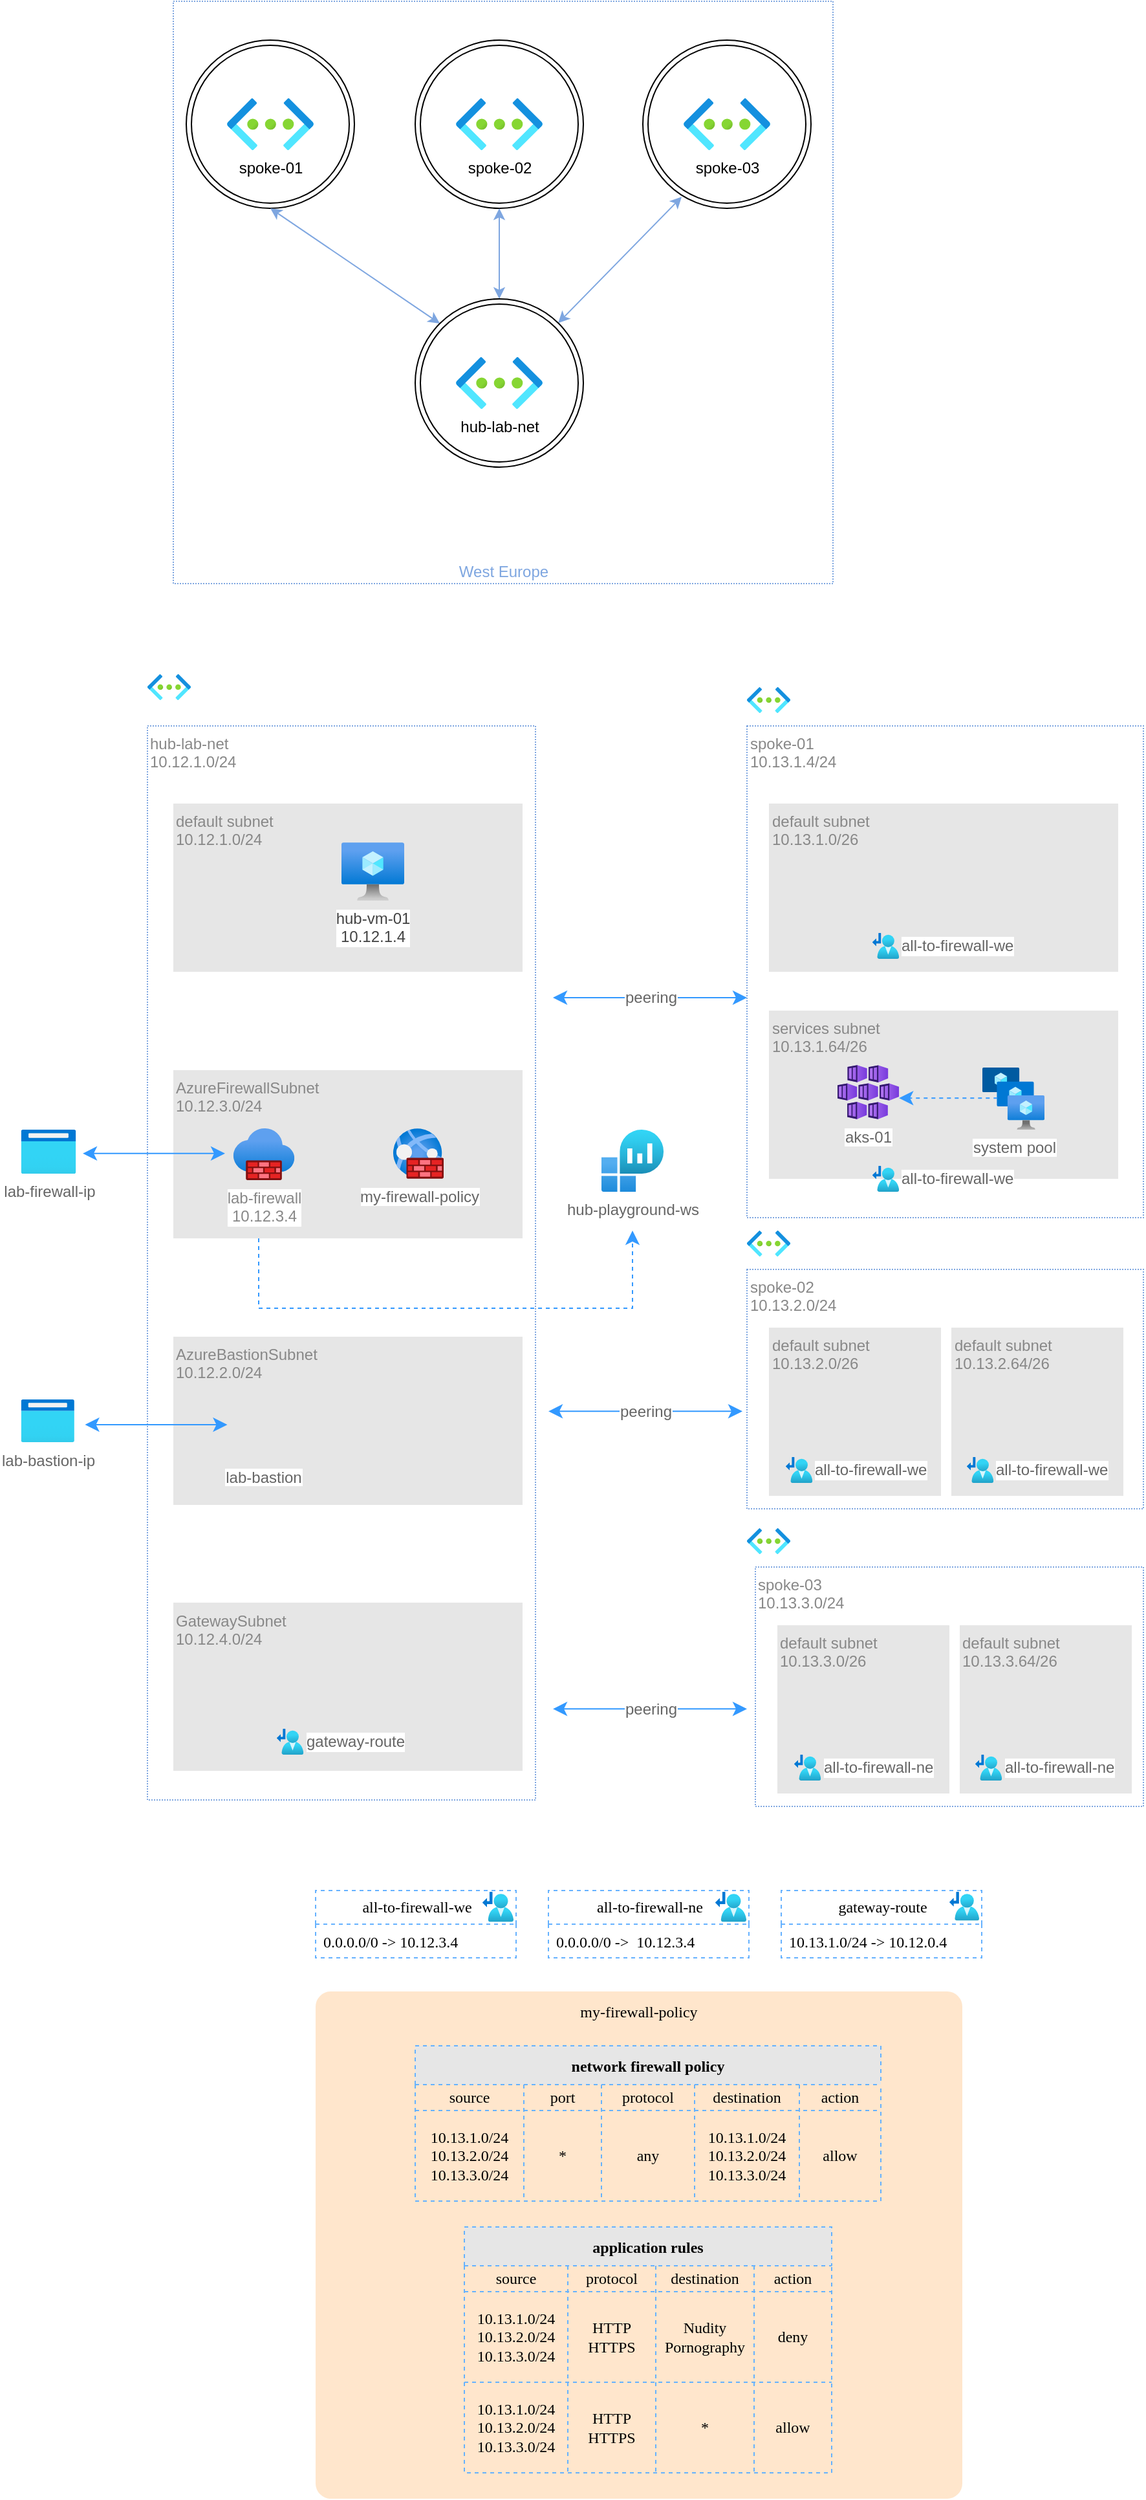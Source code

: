 <mxfile version="21.3.7" type="device">
  <diagram name="Page-1" id="FFA9UxrkgAWa3RQxIZZn">
    <mxGraphModel dx="2400" dy="1232" grid="1" gridSize="10" guides="1" tooltips="1" connect="1" arrows="1" fold="1" page="1" pageScale="1" pageWidth="850" pageHeight="1100" math="0" shadow="0">
      <root>
        <mxCell id="0" />
        <mxCell id="1" parent="0" />
        <mxCell id="eTU5ktOCDEg_4VgvNUPq-138" value="my-firewall-policy" style="shape=ext;double=1;rounded=1;whiteSpace=wrap;html=1;strokeColor=none;fontFamily=Tahoma;fillColor=#ffe6cc;arcSize=3;align=center;verticalAlign=top;" parent="1" vertex="1">
          <mxGeometry x="180" y="1578" width="500" height="392" as="geometry" />
        </mxCell>
        <mxCell id="JXWO4xugu6VxWCJeTE2x-30" value="West Europe" style="verticalLabelPosition=middle;verticalAlign=bottom;html=1;shape=mxgraph.basic.rect;fillColor2=none;strokeWidth=1;size=20;indent=5;fillColor=none;strokeColor=#7EA6E0;dashed=1;dashPattern=1 1;fontColor=#7EA6E0;labelPosition=center;align=center;horizontal=1;" parent="1" vertex="1">
          <mxGeometry x="70" y="40" width="510" height="450" as="geometry" />
        </mxCell>
        <mxCell id="JXWO4xugu6VxWCJeTE2x-6" value="" style="group" parent="1" vertex="1" connectable="0">
          <mxGeometry x="80" y="70" width="130" height="130" as="geometry" />
        </mxCell>
        <mxCell id="JXWO4xugu6VxWCJeTE2x-3" value="" style="ellipse;shape=doubleEllipse;whiteSpace=wrap;html=1;aspect=fixed;" parent="JXWO4xugu6VxWCJeTE2x-6" vertex="1">
          <mxGeometry width="130" height="130" as="geometry" />
        </mxCell>
        <mxCell id="JXWO4xugu6VxWCJeTE2x-4" value="spoke-01" style="aspect=fixed;html=1;points=[];align=center;image;fontSize=12;image=img/lib/azure2/networking/Virtual_Networks.svg;" parent="JXWO4xugu6VxWCJeTE2x-6" vertex="1">
          <mxGeometry x="31.5" y="45" width="67" height="40" as="geometry" />
        </mxCell>
        <mxCell id="JXWO4xugu6VxWCJeTE2x-7" value="" style="group" parent="1" vertex="1" connectable="0">
          <mxGeometry x="257" y="70" width="130" height="130" as="geometry" />
        </mxCell>
        <mxCell id="JXWO4xugu6VxWCJeTE2x-8" value="" style="ellipse;shape=doubleEllipse;whiteSpace=wrap;html=1;aspect=fixed;" parent="JXWO4xugu6VxWCJeTE2x-7" vertex="1">
          <mxGeometry width="130" height="130" as="geometry" />
        </mxCell>
        <mxCell id="JXWO4xugu6VxWCJeTE2x-9" value="spoke-02" style="aspect=fixed;html=1;points=[];align=center;image;fontSize=12;image=img/lib/azure2/networking/Virtual_Networks.svg;" parent="JXWO4xugu6VxWCJeTE2x-7" vertex="1">
          <mxGeometry x="31.5" y="45" width="67" height="40" as="geometry" />
        </mxCell>
        <mxCell id="JXWO4xugu6VxWCJeTE2x-11" value="" style="group" parent="1" vertex="1" connectable="0">
          <mxGeometry x="433" y="70" width="130" height="130" as="geometry" />
        </mxCell>
        <mxCell id="JXWO4xugu6VxWCJeTE2x-12" value="" style="ellipse;shape=doubleEllipse;whiteSpace=wrap;html=1;aspect=fixed;" parent="JXWO4xugu6VxWCJeTE2x-11" vertex="1">
          <mxGeometry width="130" height="130" as="geometry" />
        </mxCell>
        <mxCell id="JXWO4xugu6VxWCJeTE2x-13" value="spoke-03" style="aspect=fixed;html=1;points=[];align=center;image;fontSize=12;image=img/lib/azure2/networking/Virtual_Networks.svg;" parent="JXWO4xugu6VxWCJeTE2x-11" vertex="1">
          <mxGeometry x="31.5" y="45" width="67" height="40" as="geometry" />
        </mxCell>
        <mxCell id="JXWO4xugu6VxWCJeTE2x-35" value="" style="endArrow=classic;startArrow=classic;html=1;rounded=0;fontColor=#7EA6E0;entryX=0.5;entryY=1;entryDx=0;entryDy=0;exitX=0;exitY=0;exitDx=0;exitDy=0;strokeColor=#7EA6E0;" parent="1" source="JXWO4xugu6VxWCJeTE2x-2" target="JXWO4xugu6VxWCJeTE2x-3" edge="1">
          <mxGeometry width="50" height="50" relative="1" as="geometry">
            <mxPoint x="-20" y="310" as="sourcePoint" />
            <mxPoint x="30" y="180" as="targetPoint" />
          </mxGeometry>
        </mxCell>
        <mxCell id="JXWO4xugu6VxWCJeTE2x-37" value="" style="endArrow=classic;startArrow=classic;html=1;rounded=0;fontColor=#7EA6E0;entryX=0.231;entryY=0.932;entryDx=0;entryDy=0;strokeColor=#7EA6E0;entryPerimeter=0;" parent="1" source="JXWO4xugu6VxWCJeTE2x-2" target="JXWO4xugu6VxWCJeTE2x-12" edge="1">
          <mxGeometry width="50" height="50" relative="1" as="geometry">
            <mxPoint x="312.175" y="277.825" as="sourcePoint" />
            <mxPoint x="332" y="210" as="targetPoint" />
          </mxGeometry>
        </mxCell>
        <mxCell id="JXWO4xugu6VxWCJeTE2x-36" value="" style="endArrow=classic;startArrow=classic;html=1;rounded=0;fontColor=#7EA6E0;entryX=0.5;entryY=1;entryDx=0;entryDy=0;strokeColor=#7EA6E0;" parent="1" source="JXWO4xugu6VxWCJeTE2x-2" target="JXWO4xugu6VxWCJeTE2x-8" edge="1">
          <mxGeometry width="50" height="50" relative="1" as="geometry">
            <mxPoint x="177.825" y="277.825" as="sourcePoint" />
            <mxPoint x="155" y="210" as="targetPoint" />
          </mxGeometry>
        </mxCell>
        <mxCell id="JXWO4xugu6VxWCJeTE2x-39" value="" style="group" parent="1" vertex="1" connectable="0">
          <mxGeometry x="257" y="270" width="130" height="130" as="geometry" />
        </mxCell>
        <mxCell id="JXWO4xugu6VxWCJeTE2x-2" value="" style="ellipse;shape=doubleEllipse;whiteSpace=wrap;html=1;aspect=fixed;" parent="JXWO4xugu6VxWCJeTE2x-39" vertex="1">
          <mxGeometry width="130" height="130" as="geometry" />
        </mxCell>
        <mxCell id="JXWO4xugu6VxWCJeTE2x-1" value="hub-lab-net" style="aspect=fixed;html=1;points=[];align=center;image;fontSize=12;image=img/lib/azure2/networking/Virtual_Networks.svg;" parent="JXWO4xugu6VxWCJeTE2x-39" vertex="1">
          <mxGeometry x="31.5" y="45" width="67" height="40" as="geometry" />
        </mxCell>
        <mxCell id="dC8h2j_e8fjJUz522AtT-1" value="hub-lab-net&lt;br&gt;10.12.1.0/24" style="verticalLabelPosition=middle;verticalAlign=top;shape=mxgraph.basic.rect;fillColor2=none;strokeWidth=1;size=20;indent=5;fillColor=none;strokeColor=#7EA6E0;dashed=1;dashPattern=1 1;fontColor=#888888;labelPosition=center;align=left;horizontal=1;labelBorderColor=none;html=1;" parent="1" vertex="1">
          <mxGeometry x="50" y="600" width="300" height="830" as="geometry" />
        </mxCell>
        <mxCell id="dC8h2j_e8fjJUz522AtT-2" value="" style="image;aspect=fixed;html=1;points=[];align=center;fontSize=12;image=img/lib/azure2/networking/Virtual_Networks.svg;" parent="1" vertex="1">
          <mxGeometry x="50" y="560" width="33.5" height="20" as="geometry" />
        </mxCell>
        <mxCell id="dC8h2j_e8fjJUz522AtT-3" value="default subnet&lt;br&gt;10.12.1.0/24" style="verticalLabelPosition=middle;verticalAlign=top;shape=mxgraph.basic.rect;fillColor2=none;strokeWidth=1;size=20;indent=5;fillColor=#E6E6E6;strokeColor=none;dashed=1;dashPattern=1 1;fontColor=#888888;labelPosition=center;align=left;horizontal=1;labelBorderColor=none;html=1;" parent="1" vertex="1">
          <mxGeometry x="70" y="660" width="270" height="130" as="geometry" />
        </mxCell>
        <mxCell id="dC8h2j_e8fjJUz522AtT-6" value="GatewaySubnet&lt;br&gt;10.12.4.0/24" style="verticalLabelPosition=middle;verticalAlign=top;shape=mxgraph.basic.rect;fillColor2=none;strokeWidth=1;size=20;indent=5;fillColor=#E6E6E6;strokeColor=none;dashed=1;dashPattern=1 1;fontColor=#888888;labelPosition=center;align=left;horizontal=1;labelBorderColor=none;html=1;" parent="1" vertex="1">
          <mxGeometry x="70" y="1277.5" width="270" height="130" as="geometry" />
        </mxCell>
        <mxCell id="dC8h2j_e8fjJUz522AtT-15" value="lab-firewall-ip" style="image;aspect=fixed;html=1;points=[];align=center;fontSize=12;image=img/lib/azure2/general/Browser.svg;fontColor=#666666;" parent="1" vertex="1">
          <mxGeometry x="-47.75" y="912" width="42.5" height="34" as="geometry" />
        </mxCell>
        <mxCell id="dC8h2j_e8fjJUz522AtT-16" value="lab-bastion-ip" style="image;aspect=fixed;html=1;points=[];align=center;fontSize=12;image=img/lib/azure2/general/Browser.svg;fontColor=#666666;" parent="1" vertex="1">
          <mxGeometry x="-47.75" y="1120.5" width="41.25" height="33" as="geometry" />
        </mxCell>
        <mxCell id="dC8h2j_e8fjJUz522AtT-21" value="spoke-01&lt;br&gt;10.13.1.4/24" style="verticalLabelPosition=middle;verticalAlign=top;shape=mxgraph.basic.rect;fillColor2=none;strokeWidth=1;size=20;indent=5;fillColor=none;strokeColor=#7EA6E0;dashed=1;dashPattern=1 1;fontColor=#888888;labelPosition=center;align=left;horizontal=1;labelBorderColor=none;html=1;" parent="1" vertex="1">
          <mxGeometry x="513.5" y="600" width="306.5" height="380" as="geometry" />
        </mxCell>
        <mxCell id="dC8h2j_e8fjJUz522AtT-22" value="default subnet&lt;br&gt;10.13.1.0/26" style="verticalLabelPosition=middle;verticalAlign=top;shape=mxgraph.basic.rect;fillColor2=none;strokeWidth=1;size=20;indent=5;fillColor=#E6E6E6;strokeColor=none;dashed=1;dashPattern=1 1;fontColor=#888888;labelPosition=center;align=left;horizontal=1;labelBorderColor=none;html=1;" parent="1" vertex="1">
          <mxGeometry x="530.5" y="660" width="270" height="130" as="geometry" />
        </mxCell>
        <mxCell id="dC8h2j_e8fjJUz522AtT-23" value="services subnet&lt;br&gt;10.13.1.64/26" style="verticalLabelPosition=middle;verticalAlign=top;shape=mxgraph.basic.rect;fillColor2=none;strokeWidth=1;size=20;indent=5;fillColor=#E6E6E6;strokeColor=none;dashed=1;dashPattern=1 1;fontColor=#888888;labelPosition=center;align=left;horizontal=1;labelBorderColor=none;html=1;" parent="1" vertex="1">
          <mxGeometry x="530.5" y="820" width="270" height="130" as="geometry" />
        </mxCell>
        <mxCell id="dC8h2j_e8fjJUz522AtT-24" value="all-to-firewall-we" style="image;aspect=fixed;html=1;points=[];align=left;fontSize=12;image=img/lib/azure2/networking/Route_Tables.svg;labelPosition=right;verticalLabelPosition=middle;verticalAlign=middle;fontColor=#666666;" parent="1" vertex="1">
          <mxGeometry x="610.45" y="760" width="20.65" height="20" as="geometry" />
        </mxCell>
        <mxCell id="dC8h2j_e8fjJUz522AtT-25" value="all-to-firewall-we" style="image;aspect=fixed;html=1;points=[];align=left;fontSize=12;image=img/lib/azure2/networking/Route_Tables.svg;labelPosition=right;verticalLabelPosition=middle;verticalAlign=middle;fontColor=#666666;" parent="1" vertex="1">
          <mxGeometry x="610.45" y="940" width="20.65" height="20" as="geometry" />
        </mxCell>
        <mxCell id="dC8h2j_e8fjJUz522AtT-26" value="aks-01" style="image;aspect=fixed;html=1;points=[];align=center;fontSize=12;image=img/lib/azure2/containers/Kubernetes_Services.svg;fontColor=#666666;" parent="1" vertex="1">
          <mxGeometry x="583.5" y="862" width="47.6" height="42" as="geometry" />
        </mxCell>
        <mxCell id="dC8h2j_e8fjJUz522AtT-27" value="system pool" style="image;aspect=fixed;html=1;points=[];align=center;fontSize=12;image=img/lib/azure2/compute/VM_Scale_Sets.svg;fontColor=#666666;" parent="1" vertex="1">
          <mxGeometry x="695.5" y="864" width="48" height="48" as="geometry" />
        </mxCell>
        <mxCell id="dC8h2j_e8fjJUz522AtT-28" value="" style="edgeStyle=none;curved=1;rounded=0;orthogonalLoop=1;jettySize=auto;html=1;fontSize=12;startSize=8;endSize=8;strokeColor=#3399FF;dashed=1;" parent="1" edge="1">
          <mxGeometry relative="1" as="geometry">
            <mxPoint x="707.1" y="887.58" as="sourcePoint" />
            <mxPoint x="631.1" y="887.58" as="targetPoint" />
          </mxGeometry>
        </mxCell>
        <mxCell id="dC8h2j_e8fjJUz522AtT-29" value="spoke-02&lt;br&gt;10.13.2.0/24" style="verticalLabelPosition=middle;verticalAlign=top;shape=mxgraph.basic.rect;fillColor2=none;strokeWidth=1;size=20;indent=5;fillColor=none;strokeColor=#7EA6E0;dashed=1;dashPattern=1 1;fontColor=#888888;labelPosition=center;align=left;horizontal=1;labelBorderColor=none;html=1;" parent="1" vertex="1">
          <mxGeometry x="513.5" y="1020" width="306.5" height="185" as="geometry" />
        </mxCell>
        <mxCell id="dC8h2j_e8fjJUz522AtT-30" value="default subnet&lt;br&gt;10.13.2.0/26" style="verticalLabelPosition=middle;verticalAlign=top;shape=mxgraph.basic.rect;fillColor2=none;strokeWidth=1;size=20;indent=5;fillColor=#E6E6E6;strokeColor=none;dashed=1;dashPattern=1 1;fontColor=#888888;labelPosition=center;align=left;horizontal=1;labelBorderColor=none;html=1;" parent="1" vertex="1">
          <mxGeometry x="530.5" y="1065" width="133" height="130" as="geometry" />
        </mxCell>
        <mxCell id="dC8h2j_e8fjJUz522AtT-31" value="default subnet&lt;br&gt;10.13.2.64/26" style="verticalLabelPosition=middle;verticalAlign=top;shape=mxgraph.basic.rect;fillColor2=none;strokeWidth=1;size=20;indent=5;fillColor=#E6E6E6;strokeColor=none;dashed=1;dashPattern=1 1;fontColor=#888888;labelPosition=center;align=left;horizontal=1;labelBorderColor=none;html=1;" parent="1" vertex="1">
          <mxGeometry x="671.5" y="1065" width="133" height="130" as="geometry" />
        </mxCell>
        <mxCell id="dC8h2j_e8fjJUz522AtT-32" value="all-to-firewall-we" style="image;aspect=fixed;html=1;points=[];align=left;fontSize=12;image=img/lib/azure2/networking/Route_Tables.svg;labelPosition=right;verticalLabelPosition=middle;verticalAlign=middle;fontColor=#666666;" parent="1" vertex="1">
          <mxGeometry x="543.5" y="1165" width="20.65" height="20" as="geometry" />
        </mxCell>
        <mxCell id="dC8h2j_e8fjJUz522AtT-33" value="all-to-firewall-we" style="image;aspect=fixed;html=1;points=[];align=left;fontSize=12;image=img/lib/azure2/networking/Route_Tables.svg;labelPosition=right;verticalLabelPosition=middle;verticalAlign=middle;fontColor=#666666;" parent="1" vertex="1">
          <mxGeometry x="683.5" y="1165" width="20.65" height="20" as="geometry" />
        </mxCell>
        <mxCell id="dC8h2j_e8fjJUz522AtT-34" value="spoke-03&lt;br&gt;10.13.3.0/24" style="verticalLabelPosition=middle;verticalAlign=top;shape=mxgraph.basic.rect;fillColor2=none;strokeWidth=1;size=20;indent=5;fillColor=none;strokeColor=#7EA6E0;dashed=1;dashPattern=1 1;fontColor=#888888;labelPosition=center;align=left;horizontal=1;labelBorderColor=none;html=1;" parent="1" vertex="1">
          <mxGeometry x="520" y="1250" width="300" height="185" as="geometry" />
        </mxCell>
        <mxCell id="dC8h2j_e8fjJUz522AtT-35" value="default subnet&lt;br&gt;10.13.3.0/26" style="verticalLabelPosition=middle;verticalAlign=top;shape=mxgraph.basic.rect;fillColor2=none;strokeWidth=1;size=20;indent=5;fillColor=#E6E6E6;strokeColor=none;dashed=1;dashPattern=1 1;fontColor=#888888;labelPosition=center;align=left;horizontal=1;labelBorderColor=none;html=1;" parent="1" vertex="1">
          <mxGeometry x="537" y="1295" width="133" height="130" as="geometry" />
        </mxCell>
        <mxCell id="dC8h2j_e8fjJUz522AtT-36" value="default subnet&lt;br&gt;10.13.3.64/26" style="verticalLabelPosition=middle;verticalAlign=top;shape=mxgraph.basic.rect;fillColor2=none;strokeWidth=1;size=20;indent=5;fillColor=#E6E6E6;strokeColor=none;dashed=1;dashPattern=1 1;fontColor=#888888;labelPosition=center;align=left;horizontal=1;labelBorderColor=none;html=1;" parent="1" vertex="1">
          <mxGeometry x="678" y="1295" width="133" height="130" as="geometry" />
        </mxCell>
        <mxCell id="dC8h2j_e8fjJUz522AtT-37" value="all-to-firewall-ne" style="image;aspect=fixed;html=1;points=[];align=left;fontSize=12;image=img/lib/azure2/networking/Route_Tables.svg;labelPosition=right;verticalLabelPosition=middle;verticalAlign=middle;fontColor=#666666;" parent="1" vertex="1">
          <mxGeometry x="550" y="1395" width="20.65" height="20" as="geometry" />
        </mxCell>
        <mxCell id="dC8h2j_e8fjJUz522AtT-38" value="all-to-firewall-ne" style="image;aspect=fixed;html=1;points=[];align=left;fontSize=12;image=img/lib/azure2/networking/Route_Tables.svg;labelPosition=right;verticalLabelPosition=middle;verticalAlign=middle;fontColor=#666666;" parent="1" vertex="1">
          <mxGeometry x="690" y="1395" width="20.65" height="20" as="geometry" />
        </mxCell>
        <mxCell id="dC8h2j_e8fjJUz522AtT-40" value="" style="image;aspect=fixed;html=1;points=[];align=center;fontSize=12;image=img/lib/azure2/networking/Virtual_Networks.svg;" parent="1" vertex="1">
          <mxGeometry x="513.5" y="570" width="33.5" height="20" as="geometry" />
        </mxCell>
        <mxCell id="dC8h2j_e8fjJUz522AtT-41" value="" style="image;aspect=fixed;html=1;points=[];align=center;fontSize=12;image=img/lib/azure2/networking/Virtual_Networks.svg;" parent="1" vertex="1">
          <mxGeometry x="513.5" y="990" width="33.5" height="20" as="geometry" />
        </mxCell>
        <mxCell id="dC8h2j_e8fjJUz522AtT-42" value="" style="image;aspect=fixed;html=1;points=[];align=center;fontSize=12;image=img/lib/azure2/networking/Virtual_Networks.svg;" parent="1" vertex="1">
          <mxGeometry x="513.5" y="1220" width="33.5" height="20" as="geometry" />
        </mxCell>
        <mxCell id="dC8h2j_e8fjJUz522AtT-43" value="peering" style="endArrow=classic;startArrow=classic;html=1;rounded=0;fontSize=12;startSize=8;endSize=8;curved=1;strokeColor=#3399FF;fontColor=#666666;" parent="1" edge="1">
          <mxGeometry width="50" height="50" relative="1" as="geometry">
            <mxPoint x="360" y="1129.66" as="sourcePoint" />
            <mxPoint x="510" y="1129.66" as="targetPoint" />
          </mxGeometry>
        </mxCell>
        <mxCell id="dC8h2j_e8fjJUz522AtT-45" value="peering" style="endArrow=classic;startArrow=classic;html=1;rounded=0;fontSize=12;startSize=8;endSize=8;curved=1;strokeColor=#3399FF;fontColor=#666666;" parent="1" edge="1">
          <mxGeometry width="50" height="50" relative="1" as="geometry">
            <mxPoint x="363.5" y="1359.66" as="sourcePoint" />
            <mxPoint x="513.5" y="1359.66" as="targetPoint" />
          </mxGeometry>
        </mxCell>
        <mxCell id="dC8h2j_e8fjJUz522AtT-46" value="peering" style="endArrow=classic;startArrow=classic;html=1;rounded=0;fontSize=12;startSize=8;endSize=8;curved=1;strokeColor=#3399FF;fontColor=#666666;" parent="1" edge="1">
          <mxGeometry width="50" height="50" relative="1" as="geometry">
            <mxPoint x="363.5" y="810.0" as="sourcePoint" />
            <mxPoint x="513.5" y="810.0" as="targetPoint" />
          </mxGeometry>
        </mxCell>
        <mxCell id="dC8h2j_e8fjJUz522AtT-47" value="" style="group" parent="1" vertex="1" connectable="0">
          <mxGeometry x="70" y="866" width="270" height="130" as="geometry" />
        </mxCell>
        <mxCell id="dC8h2j_e8fjJUz522AtT-4" value="AzureFirewallSubnet&lt;br&gt;10.12.3.0/24" style="verticalLabelPosition=middle;verticalAlign=top;shape=mxgraph.basic.rect;fillColor2=none;strokeWidth=1;size=20;indent=5;fillColor=#E6E6E6;strokeColor=none;dashed=1;dashPattern=1 1;fontColor=#888888;labelPosition=center;align=left;horizontal=1;labelBorderColor=none;html=1;" parent="dC8h2j_e8fjJUz522AtT-47" vertex="1">
          <mxGeometry width="270" height="130" as="geometry" />
        </mxCell>
        <mxCell id="dC8h2j_e8fjJUz522AtT-7" value="lab-firewall&lt;br&gt;10.12.3.4" style="image;aspect=fixed;html=1;points=[];align=center;fontSize=12;image=img/lib/azure2/networking/Firewalls.svg;fontColor=#888888;" parent="dC8h2j_e8fjJUz522AtT-47" vertex="1">
          <mxGeometry x="46.34" y="45" width="47.33" height="40" as="geometry" />
        </mxCell>
        <mxCell id="dC8h2j_e8fjJUz522AtT-19" value="my-firewall-policy" style="image;aspect=fixed;html=1;points=[];align=center;fontSize=12;image=img/lib/azure2/networking/Web_Application_Firewall_Policies_WAF.svg;fontColor=#666666;" parent="dC8h2j_e8fjJUz522AtT-47" vertex="1">
          <mxGeometry x="170" y="45" width="39" height="39" as="geometry" />
        </mxCell>
        <mxCell id="dC8h2j_e8fjJUz522AtT-48" value="" style="group" parent="1" vertex="1" connectable="0">
          <mxGeometry x="70" y="1072" width="270" height="130" as="geometry" />
        </mxCell>
        <mxCell id="dC8h2j_e8fjJUz522AtT-5" value="AzureBastionSubnet&lt;br&gt;10.12.2.0/24" style="verticalLabelPosition=middle;verticalAlign=top;shape=mxgraph.basic.rect;fillColor2=none;strokeWidth=1;size=20;indent=5;fillColor=#E6E6E6;strokeColor=none;dashed=1;dashPattern=1 1;fontColor=#888888;labelPosition=center;align=left;horizontal=1;labelBorderColor=none;html=1;" parent="dC8h2j_e8fjJUz522AtT-48" vertex="1">
          <mxGeometry width="270" height="130" as="geometry" />
        </mxCell>
        <mxCell id="dC8h2j_e8fjJUz522AtT-10" value="lab-bastion" style="shape=image;verticalLabelPosition=bottom;labelBackgroundColor=default;verticalAlign=top;aspect=fixed;imageAspect=0;image=https://www.rbaconsulting.com/wp-content/uploads/2019/10/azure-bastion-icon.png;fontColor=#666666;" parent="dC8h2j_e8fjJUz522AtT-48" vertex="1">
          <mxGeometry x="47.5" y="50" width="45" height="45" as="geometry" />
        </mxCell>
        <mxCell id="dC8h2j_e8fjJUz522AtT-17" value="" style="endArrow=classic;startArrow=classic;html=1;rounded=0;fontSize=12;startSize=8;endSize=8;curved=1;strokeColor=#3399FF;" parent="1" edge="1">
          <mxGeometry width="50" height="50" relative="1" as="geometry">
            <mxPoint y="930.41" as="sourcePoint" />
            <mxPoint x="110" y="930.41" as="targetPoint" />
          </mxGeometry>
        </mxCell>
        <mxCell id="dC8h2j_e8fjJUz522AtT-18" value="" style="endArrow=classic;startArrow=classic;html=1;rounded=0;fontSize=12;startSize=8;endSize=8;curved=1;strokeColor=#3399FF;" parent="1" edge="1">
          <mxGeometry width="50" height="50" relative="1" as="geometry">
            <mxPoint x="1.75" y="1140" as="sourcePoint" />
            <mxPoint x="111.75" y="1140" as="targetPoint" />
          </mxGeometry>
        </mxCell>
        <mxCell id="dC8h2j_e8fjJUz522AtT-49" value="gateway-route" style="image;aspect=fixed;html=1;points=[];align=left;fontSize=12;image=img/lib/azure2/networking/Route_Tables.svg;labelPosition=right;verticalLabelPosition=middle;verticalAlign=middle;fontColor=#666666;" parent="1" vertex="1">
          <mxGeometry x="150.0" y="1375" width="20.65" height="20" as="geometry" />
        </mxCell>
        <mxCell id="dC8h2j_e8fjJUz522AtT-50" value="hub-playground-ws" style="image;aspect=fixed;html=1;points=[];align=center;fontSize=12;image=img/lib/azure2/analytics/Log_Analytics_Workspaces.svg;fontColor=#666666;" parent="1" vertex="1">
          <mxGeometry x="401" y="912" width="48" height="48" as="geometry" />
        </mxCell>
        <mxCell id="dC8h2j_e8fjJUz522AtT-53" value="" style="edgeStyle=segmentEdgeStyle;endArrow=classic;html=1;curved=0;rounded=0;endSize=8;startSize=8;fontSize=12;dashed=1;strokeColor=#3399FF;" parent="1" source="dC8h2j_e8fjJUz522AtT-4" edge="1">
          <mxGeometry width="50" height="50" relative="1" as="geometry">
            <mxPoint x="375" y="1040" as="sourcePoint" />
            <mxPoint x="425" y="990" as="targetPoint" />
            <Array as="points">
              <mxPoint x="136" y="1050" />
              <mxPoint x="425" y="1050" />
            </Array>
          </mxGeometry>
        </mxCell>
        <mxCell id="eTU5ktOCDEg_4VgvNUPq-1" value="" style="group" parent="1" vertex="1" connectable="0">
          <mxGeometry x="180" y="1500" width="155" height="78" as="geometry" />
        </mxCell>
        <mxCell id="eTU5ktOCDEg_4VgvNUPq-2" value="all-to-firewall-we" style="swimlane;fontStyle=0;childLayout=stackLayout;horizontal=1;startSize=26;fillColor=none;horizontalStack=0;resizeParent=1;resizeParentMax=0;resizeLast=0;collapsible=1;marginBottom=0;html=1;dashed=1;strokeColor=#66B2FF;fontFamily=Tahoma;" parent="eTU5ktOCDEg_4VgvNUPq-1" vertex="1">
          <mxGeometry width="155" height="52" as="geometry">
            <mxRectangle x="-123" y="970" width="130" height="30" as="alternateBounds" />
          </mxGeometry>
        </mxCell>
        <mxCell id="eTU5ktOCDEg_4VgvNUPq-4" value="0.0.0.0/0 -&amp;gt; 10.12.3.4" style="text;strokeColor=none;fillColor=none;align=left;verticalAlign=top;spacingLeft=4;spacingRight=4;overflow=hidden;rotatable=0;points=[[0,0.5],[1,0.5]];portConstraint=eastwest;whiteSpace=wrap;html=1;dashed=1;fontFamily=Tahoma;" parent="eTU5ktOCDEg_4VgvNUPq-2" vertex="1">
          <mxGeometry y="26" width="155" height="26" as="geometry" />
        </mxCell>
        <mxCell id="eTU5ktOCDEg_4VgvNUPq-5" value="" style="aspect=fixed;html=1;points=[];align=center;image;fontSize=12;image=img/lib/azure2/networking/Route_Tables.svg;dashed=1;strokeColor=#66B2FF;fontFamily=Tahoma;fillColor=#E6E6E6;" parent="eTU5ktOCDEg_4VgvNUPq-1" vertex="1">
          <mxGeometry x="129" y="1" width="24" height="23.25" as="geometry" />
        </mxCell>
        <mxCell id="eTU5ktOCDEg_4VgvNUPq-6" value="" style="group" parent="1" vertex="1" connectable="0">
          <mxGeometry x="360" y="1500" width="155" height="78" as="geometry" />
        </mxCell>
        <mxCell id="eTU5ktOCDEg_4VgvNUPq-7" value="all-to-firewall-ne" style="swimlane;fontStyle=0;childLayout=stackLayout;horizontal=1;startSize=26;fillColor=none;horizontalStack=0;resizeParent=1;resizeParentMax=0;resizeLast=0;collapsible=1;marginBottom=0;html=1;dashed=1;strokeColor=#66B2FF;fontFamily=Tahoma;" parent="eTU5ktOCDEg_4VgvNUPq-6" vertex="1">
          <mxGeometry width="155" height="52" as="geometry">
            <mxRectangle width="130" height="30" as="alternateBounds" />
          </mxGeometry>
        </mxCell>
        <mxCell id="eTU5ktOCDEg_4VgvNUPq-9" value="0.0.0.0/0 -&amp;gt;&amp;nbsp; 10.12.3.4" style="text;strokeColor=none;fillColor=none;align=left;verticalAlign=top;spacingLeft=4;spacingRight=4;overflow=hidden;rotatable=0;points=[[0,0.5],[1,0.5]];portConstraint=eastwest;whiteSpace=wrap;html=1;dashed=1;fontFamily=Tahoma;" parent="eTU5ktOCDEg_4VgvNUPq-7" vertex="1">
          <mxGeometry y="26" width="155" height="26" as="geometry" />
        </mxCell>
        <mxCell id="eTU5ktOCDEg_4VgvNUPq-10" value="" style="aspect=fixed;html=1;points=[];align=center;image;fontSize=12;image=img/lib/azure2/networking/Route_Tables.svg;dashed=1;strokeColor=#66B2FF;fontFamily=Tahoma;fillColor=#E6E6E6;" parent="eTU5ktOCDEg_4VgvNUPq-6" vertex="1">
          <mxGeometry x="129" y="1" width="24" height="23.25" as="geometry" />
        </mxCell>
        <mxCell id="eTU5ktOCDEg_4VgvNUPq-11" value="" style="group" parent="1" vertex="1" connectable="0">
          <mxGeometry x="540" y="1500" width="155" height="78" as="geometry" />
        </mxCell>
        <mxCell id="eTU5ktOCDEg_4VgvNUPq-12" value="gateway-route" style="swimlane;fontStyle=0;childLayout=stackLayout;horizontal=1;startSize=26;fillColor=none;horizontalStack=0;resizeParent=1;resizeParentMax=0;resizeLast=0;collapsible=1;marginBottom=0;html=1;dashed=1;strokeColor=#66B2FF;fontFamily=Tahoma;" parent="eTU5ktOCDEg_4VgvNUPq-11" vertex="1">
          <mxGeometry width="155" height="52" as="geometry">
            <mxRectangle width="130" height="30" as="alternateBounds" />
          </mxGeometry>
        </mxCell>
        <mxCell id="eTU5ktOCDEg_4VgvNUPq-13" value="10.13.1.0/24 -&amp;gt; 10.12.0.4" style="text;strokeColor=none;fillColor=none;align=left;verticalAlign=top;spacingLeft=4;spacingRight=4;overflow=hidden;rotatable=0;points=[[0,0.5],[1,0.5]];portConstraint=eastwest;whiteSpace=wrap;html=1;dashed=1;fontFamily=Tahoma;" parent="eTU5ktOCDEg_4VgvNUPq-12" vertex="1">
          <mxGeometry y="26" width="155" height="26" as="geometry" />
        </mxCell>
        <mxCell id="eTU5ktOCDEg_4VgvNUPq-15" value="" style="aspect=fixed;html=1;points=[];align=center;image;fontSize=12;image=img/lib/azure2/networking/Route_Tables.svg;dashed=1;strokeColor=#66B2FF;fontFamily=Tahoma;fillColor=#E6E6E6;" parent="eTU5ktOCDEg_4VgvNUPq-11" vertex="1">
          <mxGeometry x="130" y="1" width="23" height="22.28" as="geometry" />
        </mxCell>
        <mxCell id="eTU5ktOCDEg_4VgvNUPq-17" value="network firewall policy" style="shape=table;startSize=30;container=1;collapsible=0;childLayout=tableLayout;fontStyle=1;align=center;dashed=1;strokeColor=#66B2FF;fontFamily=Tahoma;fillColor=#E6E6E6;" parent="1" vertex="1">
          <mxGeometry x="257" y="1620" width="360" height="120" as="geometry" />
        </mxCell>
        <mxCell id="eTU5ktOCDEg_4VgvNUPq-18" value="" style="shape=tableRow;horizontal=0;startSize=0;swimlaneHead=0;swimlaneBody=0;top=0;left=0;bottom=0;right=0;collapsible=0;dropTarget=0;fillColor=none;points=[[0,0.5],[1,0.5]];portConstraint=eastwest;dashed=1;strokeColor=#66B2FF;fontFamily=Tahoma;" parent="eTU5ktOCDEg_4VgvNUPq-17" vertex="1">
          <mxGeometry y="30" width="360" height="20" as="geometry" />
        </mxCell>
        <mxCell id="eTU5ktOCDEg_4VgvNUPq-19" value="source" style="shape=partialRectangle;html=1;whiteSpace=wrap;connectable=0;fillColor=none;top=0;left=0;bottom=0;right=0;overflow=hidden;dashed=1;strokeColor=#66B2FF;fontFamily=Tahoma;" parent="eTU5ktOCDEg_4VgvNUPq-18" vertex="1">
          <mxGeometry width="84" height="20" as="geometry">
            <mxRectangle width="84" height="20" as="alternateBounds" />
          </mxGeometry>
        </mxCell>
        <mxCell id="eTU5ktOCDEg_4VgvNUPq-20" value="port" style="shape=partialRectangle;html=1;whiteSpace=wrap;connectable=0;fillColor=none;top=0;left=0;bottom=0;right=0;overflow=hidden;dashed=1;strokeColor=#66B2FF;fontFamily=Tahoma;" parent="eTU5ktOCDEg_4VgvNUPq-18" vertex="1">
          <mxGeometry x="84" width="60" height="20" as="geometry">
            <mxRectangle width="60" height="20" as="alternateBounds" />
          </mxGeometry>
        </mxCell>
        <mxCell id="eTU5ktOCDEg_4VgvNUPq-21" value="protocol" style="shape=partialRectangle;html=1;whiteSpace=wrap;connectable=0;fillColor=none;top=0;left=0;bottom=0;right=0;overflow=hidden;dashed=1;strokeColor=#66B2FF;fontFamily=Tahoma;" parent="eTU5ktOCDEg_4VgvNUPq-18" vertex="1">
          <mxGeometry x="144" width="72" height="20" as="geometry">
            <mxRectangle width="72" height="20" as="alternateBounds" />
          </mxGeometry>
        </mxCell>
        <mxCell id="eTU5ktOCDEg_4VgvNUPq-22" value="destination" style="shape=partialRectangle;html=1;whiteSpace=wrap;connectable=0;fillColor=none;top=0;left=0;bottom=0;right=0;overflow=hidden;dashed=1;strokeColor=#66B2FF;fontFamily=Tahoma;" parent="eTU5ktOCDEg_4VgvNUPq-18" vertex="1">
          <mxGeometry x="216" width="81" height="20" as="geometry">
            <mxRectangle width="81" height="20" as="alternateBounds" />
          </mxGeometry>
        </mxCell>
        <mxCell id="eTU5ktOCDEg_4VgvNUPq-23" value="action" style="shape=partialRectangle;html=1;whiteSpace=wrap;connectable=0;fillColor=none;top=0;left=0;bottom=0;right=0;overflow=hidden;dashed=1;strokeColor=#66B2FF;fontFamily=Tahoma;" parent="eTU5ktOCDEg_4VgvNUPq-18" vertex="1">
          <mxGeometry x="297" width="63" height="20" as="geometry">
            <mxRectangle width="63" height="20" as="alternateBounds" />
          </mxGeometry>
        </mxCell>
        <mxCell id="eTU5ktOCDEg_4VgvNUPq-24" value="" style="shape=tableRow;horizontal=0;startSize=0;swimlaneHead=0;swimlaneBody=0;top=0;left=0;bottom=0;right=0;collapsible=0;dropTarget=0;fillColor=none;points=[[0,0.5],[1,0.5]];portConstraint=eastwest;dashed=1;strokeColor=#66B2FF;fontFamily=Tahoma;" parent="eTU5ktOCDEg_4VgvNUPq-17" vertex="1">
          <mxGeometry y="50" width="360" height="70" as="geometry" />
        </mxCell>
        <mxCell id="eTU5ktOCDEg_4VgvNUPq-25" value="10.13.1.0/24&lt;br&gt;10.13.2.0/24&lt;br&gt;10.13.3.0/24" style="shape=partialRectangle;html=1;whiteSpace=wrap;connectable=0;fillColor=none;top=0;left=0;bottom=0;right=0;overflow=hidden;dashed=1;strokeColor=#66B2FF;fontFamily=Tahoma;" parent="eTU5ktOCDEg_4VgvNUPq-24" vertex="1">
          <mxGeometry width="84" height="70" as="geometry">
            <mxRectangle width="84" height="70" as="alternateBounds" />
          </mxGeometry>
        </mxCell>
        <mxCell id="eTU5ktOCDEg_4VgvNUPq-26" value="*" style="shape=partialRectangle;html=1;whiteSpace=wrap;connectable=0;fillColor=none;top=0;left=0;bottom=0;right=0;overflow=hidden;dashed=1;strokeColor=#66B2FF;fontFamily=Tahoma;" parent="eTU5ktOCDEg_4VgvNUPq-24" vertex="1">
          <mxGeometry x="84" width="60" height="70" as="geometry">
            <mxRectangle width="60" height="70" as="alternateBounds" />
          </mxGeometry>
        </mxCell>
        <mxCell id="eTU5ktOCDEg_4VgvNUPq-27" value="any" style="shape=partialRectangle;html=1;whiteSpace=wrap;connectable=0;fillColor=none;top=0;left=0;bottom=0;right=0;overflow=hidden;dashed=1;strokeColor=#66B2FF;fontFamily=Tahoma;" parent="eTU5ktOCDEg_4VgvNUPq-24" vertex="1">
          <mxGeometry x="144" width="72" height="70" as="geometry">
            <mxRectangle width="72" height="70" as="alternateBounds" />
          </mxGeometry>
        </mxCell>
        <mxCell id="eTU5ktOCDEg_4VgvNUPq-28" value="10.13.1.0/24&lt;br style=&quot;border-color: var(--border-color);&quot;&gt;10.13.2.0/24&lt;br style=&quot;border-color: var(--border-color);&quot;&gt;10.13.3.0/24" style="shape=partialRectangle;html=1;whiteSpace=wrap;connectable=0;fillColor=none;top=0;left=0;bottom=0;right=0;overflow=hidden;dashed=1;strokeColor=#66B2FF;fontFamily=Tahoma;" parent="eTU5ktOCDEg_4VgvNUPq-24" vertex="1">
          <mxGeometry x="216" width="81" height="70" as="geometry">
            <mxRectangle width="81" height="70" as="alternateBounds" />
          </mxGeometry>
        </mxCell>
        <mxCell id="eTU5ktOCDEg_4VgvNUPq-29" value="allow" style="shape=partialRectangle;html=1;whiteSpace=wrap;connectable=0;fillColor=none;top=0;left=0;bottom=0;right=0;overflow=hidden;dashed=1;strokeColor=#66B2FF;fontFamily=Tahoma;" parent="eTU5ktOCDEg_4VgvNUPq-24" vertex="1">
          <mxGeometry x="297" width="63" height="70" as="geometry">
            <mxRectangle width="63" height="70" as="alternateBounds" />
          </mxGeometry>
        </mxCell>
        <mxCell id="eTU5ktOCDEg_4VgvNUPq-99" value="application rules" style="shape=table;startSize=30;container=1;collapsible=0;childLayout=tableLayout;fontStyle=1;align=center;dashed=1;strokeColor=#66B2FF;fontFamily=Tahoma;fillColor=#E6E6E6;" parent="1" vertex="1">
          <mxGeometry x="295" y="1760" width="284" height="190" as="geometry" />
        </mxCell>
        <mxCell id="eTU5ktOCDEg_4VgvNUPq-100" value="" style="shape=tableRow;horizontal=0;startSize=0;swimlaneHead=0;swimlaneBody=0;top=0;left=0;bottom=0;right=0;collapsible=0;dropTarget=0;fillColor=none;points=[[0,0.5],[1,0.5]];portConstraint=eastwest;dashed=1;strokeColor=#66B2FF;fontFamily=Tahoma;" parent="eTU5ktOCDEg_4VgvNUPq-99" vertex="1">
          <mxGeometry y="30" width="284" height="20" as="geometry" />
        </mxCell>
        <mxCell id="eTU5ktOCDEg_4VgvNUPq-101" value="source" style="shape=partialRectangle;html=1;whiteSpace=wrap;connectable=0;fillColor=none;top=0;left=0;bottom=0;right=0;overflow=hidden;dashed=1;strokeColor=#66B2FF;fontFamily=Tahoma;" parent="eTU5ktOCDEg_4VgvNUPq-100" vertex="1">
          <mxGeometry width="80" height="20" as="geometry">
            <mxRectangle width="80" height="20" as="alternateBounds" />
          </mxGeometry>
        </mxCell>
        <mxCell id="eTU5ktOCDEg_4VgvNUPq-103" value="protocol" style="shape=partialRectangle;html=1;whiteSpace=wrap;connectable=0;fillColor=none;top=0;left=0;bottom=0;right=0;overflow=hidden;dashed=1;strokeColor=#66B2FF;fontFamily=Tahoma;" parent="eTU5ktOCDEg_4VgvNUPq-100" vertex="1">
          <mxGeometry x="80" width="68" height="20" as="geometry">
            <mxRectangle width="68" height="20" as="alternateBounds" />
          </mxGeometry>
        </mxCell>
        <mxCell id="eTU5ktOCDEg_4VgvNUPq-104" value="destination" style="shape=partialRectangle;html=1;whiteSpace=wrap;connectable=0;fillColor=none;top=0;left=0;bottom=0;right=0;overflow=hidden;dashed=1;strokeColor=#66B2FF;fontFamily=Tahoma;" parent="eTU5ktOCDEg_4VgvNUPq-100" vertex="1">
          <mxGeometry x="148" width="76" height="20" as="geometry">
            <mxRectangle width="76" height="20" as="alternateBounds" />
          </mxGeometry>
        </mxCell>
        <mxCell id="eTU5ktOCDEg_4VgvNUPq-105" value="action" style="shape=partialRectangle;html=1;whiteSpace=wrap;connectable=0;fillColor=none;top=0;left=0;bottom=0;right=0;overflow=hidden;dashed=1;strokeColor=#66B2FF;fontFamily=Tahoma;" parent="eTU5ktOCDEg_4VgvNUPq-100" vertex="1">
          <mxGeometry x="224" width="60" height="20" as="geometry">
            <mxRectangle width="60" height="20" as="alternateBounds" />
          </mxGeometry>
        </mxCell>
        <mxCell id="eTU5ktOCDEg_4VgvNUPq-132" style="shape=tableRow;horizontal=0;startSize=0;swimlaneHead=0;swimlaneBody=0;top=0;left=0;bottom=0;right=0;collapsible=0;dropTarget=0;fillColor=none;points=[[0,0.5],[1,0.5]];portConstraint=eastwest;dashed=1;strokeColor=#66B2FF;fontFamily=Tahoma;" parent="eTU5ktOCDEg_4VgvNUPq-99" vertex="1">
          <mxGeometry y="50" width="284" height="70" as="geometry" />
        </mxCell>
        <mxCell id="eTU5ktOCDEg_4VgvNUPq-133" value="10.13.1.0/24&lt;br style=&quot;border-color: var(--border-color);&quot;&gt;10.13.2.0/24&lt;br style=&quot;border-color: var(--border-color);&quot;&gt;10.13.3.0/24" style="shape=partialRectangle;html=1;whiteSpace=wrap;connectable=0;fillColor=none;top=0;left=0;bottom=0;right=0;overflow=hidden;dashed=1;strokeColor=#66B2FF;fontFamily=Tahoma;" parent="eTU5ktOCDEg_4VgvNUPq-132" vertex="1">
          <mxGeometry width="80" height="70" as="geometry">
            <mxRectangle width="80" height="70" as="alternateBounds" />
          </mxGeometry>
        </mxCell>
        <mxCell id="eTU5ktOCDEg_4VgvNUPq-135" value="HTTP&lt;br&gt;HTTPS" style="shape=partialRectangle;html=1;whiteSpace=wrap;connectable=0;fillColor=none;top=0;left=0;bottom=0;right=0;overflow=hidden;dashed=1;strokeColor=#66B2FF;fontFamily=Tahoma;" parent="eTU5ktOCDEg_4VgvNUPq-132" vertex="1">
          <mxGeometry x="80" width="68" height="70" as="geometry">
            <mxRectangle width="68" height="70" as="alternateBounds" />
          </mxGeometry>
        </mxCell>
        <mxCell id="eTU5ktOCDEg_4VgvNUPq-136" value="Nudity&lt;br&gt;Pornography" style="shape=partialRectangle;html=1;whiteSpace=wrap;connectable=0;fillColor=none;top=0;left=0;bottom=0;right=0;overflow=hidden;dashed=1;strokeColor=#66B2FF;fontFamily=Tahoma;" parent="eTU5ktOCDEg_4VgvNUPq-132" vertex="1">
          <mxGeometry x="148" width="76" height="70" as="geometry">
            <mxRectangle width="76" height="70" as="alternateBounds" />
          </mxGeometry>
        </mxCell>
        <mxCell id="eTU5ktOCDEg_4VgvNUPq-137" value="deny" style="shape=partialRectangle;html=1;whiteSpace=wrap;connectable=0;fillColor=none;top=0;left=0;bottom=0;right=0;overflow=hidden;dashed=1;strokeColor=#66B2FF;fontFamily=Tahoma;" parent="eTU5ktOCDEg_4VgvNUPq-132" vertex="1">
          <mxGeometry x="224" width="60" height="70" as="geometry">
            <mxRectangle width="60" height="70" as="alternateBounds" />
          </mxGeometry>
        </mxCell>
        <mxCell id="eTU5ktOCDEg_4VgvNUPq-106" value="" style="shape=tableRow;horizontal=0;startSize=0;swimlaneHead=0;swimlaneBody=0;top=0;left=0;bottom=0;right=0;collapsible=0;dropTarget=0;fillColor=none;points=[[0,0.5],[1,0.5]];portConstraint=eastwest;dashed=1;strokeColor=#66B2FF;fontFamily=Tahoma;" parent="eTU5ktOCDEg_4VgvNUPq-99" vertex="1">
          <mxGeometry y="120" width="284" height="70" as="geometry" />
        </mxCell>
        <mxCell id="eTU5ktOCDEg_4VgvNUPq-107" value="10.13.1.0/24&lt;br&gt;10.13.2.0/24&lt;br&gt;10.13.3.0/24" style="shape=partialRectangle;html=1;whiteSpace=wrap;connectable=0;fillColor=none;top=0;left=0;bottom=0;right=0;overflow=hidden;dashed=1;strokeColor=#66B2FF;fontFamily=Tahoma;" parent="eTU5ktOCDEg_4VgvNUPq-106" vertex="1">
          <mxGeometry width="80" height="70" as="geometry">
            <mxRectangle width="80" height="70" as="alternateBounds" />
          </mxGeometry>
        </mxCell>
        <mxCell id="eTU5ktOCDEg_4VgvNUPq-109" value="HTTP&lt;br&gt;HTTPS" style="shape=partialRectangle;html=1;whiteSpace=wrap;connectable=0;fillColor=none;top=0;left=0;bottom=0;right=0;overflow=hidden;dashed=1;strokeColor=#66B2FF;fontFamily=Tahoma;" parent="eTU5ktOCDEg_4VgvNUPq-106" vertex="1">
          <mxGeometry x="80" width="68" height="70" as="geometry">
            <mxRectangle width="68" height="70" as="alternateBounds" />
          </mxGeometry>
        </mxCell>
        <mxCell id="eTU5ktOCDEg_4VgvNUPq-110" value="*" style="shape=partialRectangle;html=1;whiteSpace=wrap;connectable=0;fillColor=none;top=0;left=0;bottom=0;right=0;overflow=hidden;dashed=1;strokeColor=#66B2FF;fontFamily=Tahoma;" parent="eTU5ktOCDEg_4VgvNUPq-106" vertex="1">
          <mxGeometry x="148" width="76" height="70" as="geometry">
            <mxRectangle width="76" height="70" as="alternateBounds" />
          </mxGeometry>
        </mxCell>
        <mxCell id="eTU5ktOCDEg_4VgvNUPq-111" value="allow" style="shape=partialRectangle;html=1;whiteSpace=wrap;connectable=0;fillColor=none;top=0;left=0;bottom=0;right=0;overflow=hidden;dashed=1;strokeColor=#66B2FF;fontFamily=Tahoma;" parent="eTU5ktOCDEg_4VgvNUPq-106" vertex="1">
          <mxGeometry x="224" width="60" height="70" as="geometry">
            <mxRectangle width="60" height="70" as="alternateBounds" />
          </mxGeometry>
        </mxCell>
        <mxCell id="ul5W1kR_rPa234boQEgB-1" value="hub-vm-01&lt;br&gt;10.12.1.4" style="image;aspect=fixed;html=1;points=[];align=center;fontSize=12;image=img/lib/azure2/compute/Virtual_Machine.svg;fontColor=#444444;" parent="1" vertex="1">
          <mxGeometry x="200" y="690" width="48.52" height="45" as="geometry" />
        </mxCell>
      </root>
    </mxGraphModel>
  </diagram>
</mxfile>
